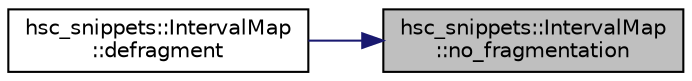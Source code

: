 digraph "hsc_snippets::IntervalMap::no_fragmentation"
{
 // INTERACTIVE_SVG=YES
 // LATEX_PDF_SIZE
  edge [fontname="Helvetica",fontsize="10",labelfontname="Helvetica",labelfontsize="10"];
  node [fontname="Helvetica",fontsize="10",shape=record];
  rankdir="RL";
  Node1 [label="hsc_snippets::IntervalMap\l::no_fragmentation",height=0.2,width=0.4,color="black", fillcolor="grey75", style="filled", fontcolor="black",tooltip=" "];
  Node1 -> Node2 [dir="back",color="midnightblue",fontsize="10",style="solid",fontname="Helvetica"];
  Node2 [label="hsc_snippets::IntervalMap\l::defragment",height=0.2,width=0.4,color="black", fillcolor="white", style="filled",URL="$classhsc__snippets_1_1_interval_map.html#acd8b97c110eb138724e2042cea439bf7",tooltip=" "];
}
